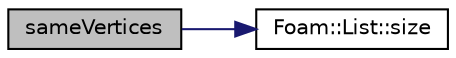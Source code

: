 digraph "sameVertices"
{
  bgcolor="transparent";
  edge [fontname="Helvetica",fontsize="10",labelfontname="Helvetica",labelfontsize="10"];
  node [fontname="Helvetica",fontsize="10",shape=record];
  rankdir="LR";
  Node835 [label="sameVertices",height=0.2,width=0.4,color="black", fillcolor="grey75", style="filled", fontcolor="black"];
  Node835 -> Node836 [color="midnightblue",fontsize="10",style="solid",fontname="Helvetica"];
  Node836 [label="Foam::List::size",height=0.2,width=0.4,color="black",URL="$a26833.html#a8a5f6fa29bd4b500caf186f60245b384",tooltip="Override size to be inconsistent with allocated storage. "];
}
